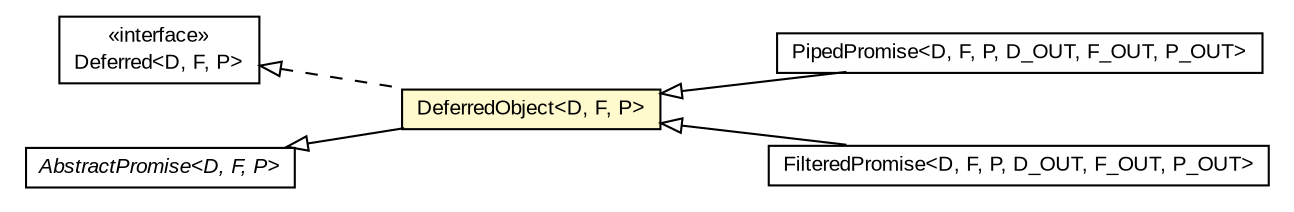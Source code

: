 #!/usr/local/bin/dot
#
# Class diagram 
# Generated by UMLGraph version R5_6-24-gf6e263 (http://www.umlgraph.org/)
#

digraph G {
	edge [fontname="arial",fontsize=10,labelfontname="arial",labelfontsize=10];
	node [fontname="arial",fontsize=10,shape=plaintext];
	nodesep=0.25;
	ranksep=0.5;
	rankdir=LR;
	// io.reinert.gdeferred.Deferred<D, F, P>
	c113 [label=<<table title="io.reinert.gdeferred.Deferred" border="0" cellborder="1" cellspacing="0" cellpadding="2" port="p" href="../Deferred.html">
		<tr><td><table border="0" cellspacing="0" cellpadding="1">
<tr><td align="center" balign="center"> &#171;interface&#187; </td></tr>
<tr><td align="center" balign="center"> Deferred&lt;D, F, P&gt; </td></tr>
		</table></td></tr>
		</table>>, URL="../Deferred.html", fontname="arial", fontcolor="black", fontsize=10.0];
	// io.reinert.gdeferred.impl.PipedPromise<D, F, P, D_OUT, F_OUT, P_OUT>
	c115 [label=<<table title="io.reinert.gdeferred.impl.PipedPromise" border="0" cellborder="1" cellspacing="0" cellpadding="2" port="p" href="./PipedPromise.html">
		<tr><td><table border="0" cellspacing="0" cellpadding="1">
<tr><td align="center" balign="center"> PipedPromise&lt;D, F, P, D_OUT, F_OUT, P_OUT&gt; </td></tr>
		</table></td></tr>
		</table>>, URL="./PipedPromise.html", fontname="arial", fontcolor="black", fontsize=10.0];
	// io.reinert.gdeferred.impl.FilteredPromise<D, F, P, D_OUT, F_OUT, P_OUT>
	c116 [label=<<table title="io.reinert.gdeferred.impl.FilteredPromise" border="0" cellborder="1" cellspacing="0" cellpadding="2" port="p" href="./FilteredPromise.html">
		<tr><td><table border="0" cellspacing="0" cellpadding="1">
<tr><td align="center" balign="center"> FilteredPromise&lt;D, F, P, D_OUT, F_OUT, P_OUT&gt; </td></tr>
		</table></td></tr>
		</table>>, URL="./FilteredPromise.html", fontname="arial", fontcolor="black", fontsize=10.0];
	// io.reinert.gdeferred.impl.DeferredObject<D, F, P>
	c117 [label=<<table title="io.reinert.gdeferred.impl.DeferredObject" border="0" cellborder="1" cellspacing="0" cellpadding="2" port="p" bgcolor="lemonChiffon" href="./DeferredObject.html">
		<tr><td><table border="0" cellspacing="0" cellpadding="1">
<tr><td align="center" balign="center"> DeferredObject&lt;D, F, P&gt; </td></tr>
		</table></td></tr>
		</table>>, URL="./DeferredObject.html", fontname="arial", fontcolor="black", fontsize=10.0];
	// io.reinert.gdeferred.impl.AbstractPromise<D, F, P>
	c118 [label=<<table title="io.reinert.gdeferred.impl.AbstractPromise" border="0" cellborder="1" cellspacing="0" cellpadding="2" port="p" href="./AbstractPromise.html">
		<tr><td><table border="0" cellspacing="0" cellpadding="1">
<tr><td align="center" balign="center"><font face="arial italic"> AbstractPromise&lt;D, F, P&gt; </font></td></tr>
		</table></td></tr>
		</table>>, URL="./AbstractPromise.html", fontname="arial", fontcolor="black", fontsize=10.0];
	//io.reinert.gdeferred.impl.PipedPromise<D, F, P, D_OUT, F_OUT, P_OUT> extends io.reinert.gdeferred.impl.DeferredObject<D_OUT, F_OUT, P_OUT>
	c117:p -> c115:p [dir=back,arrowtail=empty];
	//io.reinert.gdeferred.impl.FilteredPromise<D, F, P, D_OUT, F_OUT, P_OUT> extends io.reinert.gdeferred.impl.DeferredObject<D_OUT, F_OUT, P_OUT>
	c117:p -> c116:p [dir=back,arrowtail=empty];
	//io.reinert.gdeferred.impl.DeferredObject<D, F, P> extends io.reinert.gdeferred.impl.AbstractPromise<D, F, P>
	c118:p -> c117:p [dir=back,arrowtail=empty];
	//io.reinert.gdeferred.impl.DeferredObject<D, F, P> implements io.reinert.gdeferred.Deferred<D, F, P>
	c113:p -> c117:p [dir=back,arrowtail=empty,style=dashed];
}

